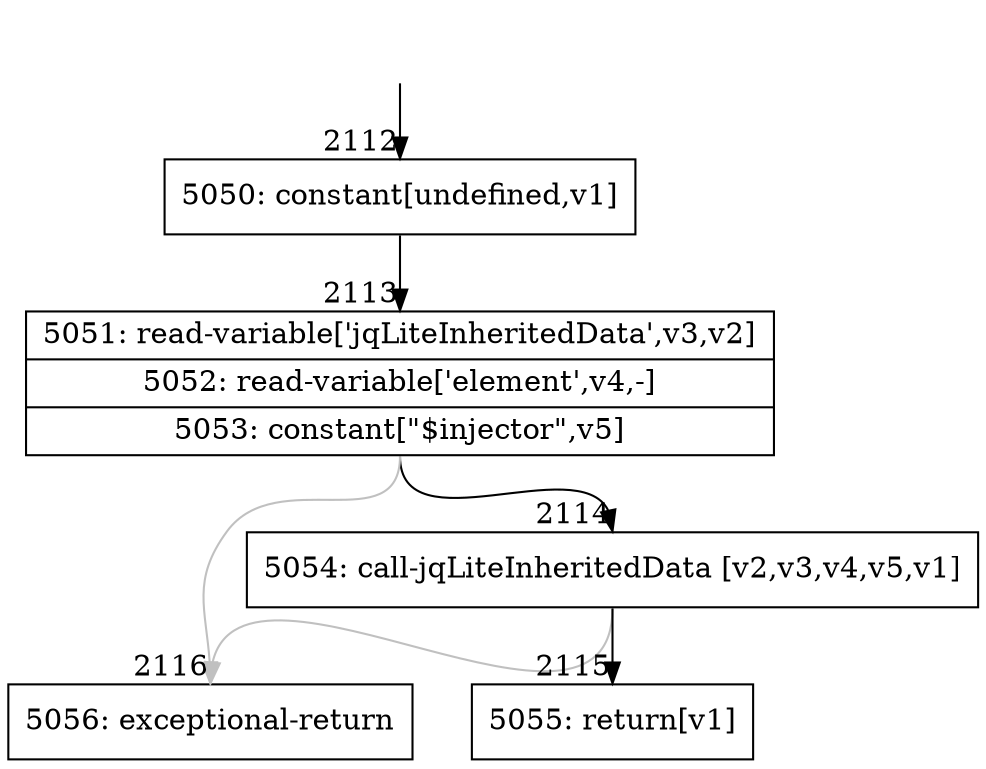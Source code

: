 digraph {
rankdir="TD"
BB_entry162[shape=none,label=""];
BB_entry162 -> BB2112 [tailport=s, headport=n, headlabel="    2112"]
BB2112 [shape=record label="{5050: constant[undefined,v1]}" ] 
BB2112 -> BB2113 [tailport=s, headport=n, headlabel="      2113"]
BB2113 [shape=record label="{5051: read-variable['jqLiteInheritedData',v3,v2]|5052: read-variable['element',v4,-]|5053: constant[\"$injector\",v5]}" ] 
BB2113 -> BB2114 [tailport=s, headport=n, headlabel="      2114"]
BB2113 -> BB2116 [tailport=s, headport=n, color=gray, headlabel="      2116"]
BB2114 [shape=record label="{5054: call-jqLiteInheritedData [v2,v3,v4,v5,v1]}" ] 
BB2114 -> BB2115 [tailport=s, headport=n, headlabel="      2115"]
BB2114 -> BB2116 [tailport=s, headport=n, color=gray]
BB2115 [shape=record label="{5055: return[v1]}" ] 
BB2116 [shape=record label="{5056: exceptional-return}" ] 
//#$~ 3087
}
